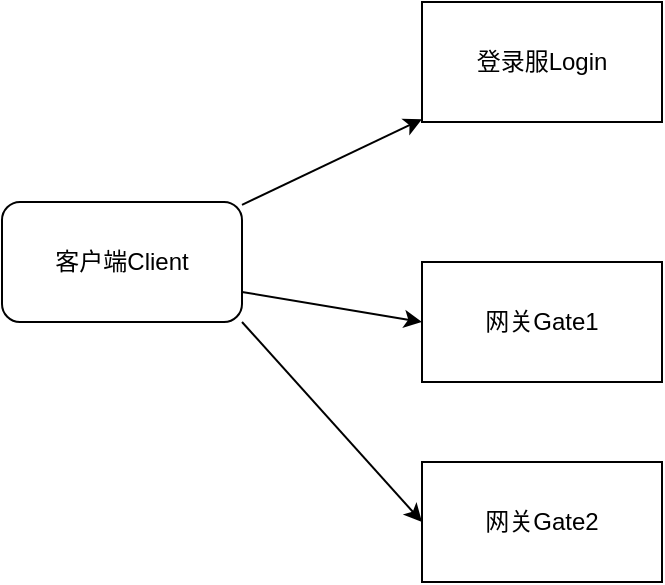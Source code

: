 <mxfile><diagram id="dTpY-xBBppf6MzqgVTHg" name="第 1 页"><mxGraphModel dx="772" dy="575" grid="1" gridSize="10" guides="1" tooltips="1" connect="1" arrows="1" fold="1" page="1" pageScale="1" pageWidth="827" pageHeight="1169" math="0" shadow="0"><root><mxCell id="0"/><mxCell id="1" parent="0"/><mxCell id="3" style="edgeStyle=none;html=1;" parent="1" source="2" target="4" edge="1"><mxGeometry relative="1" as="geometry"><mxPoint x="360" y="190" as="targetPoint"/></mxGeometry></mxCell><mxCell id="10" style="edgeStyle=none;html=1;exitX=1;exitY=0.75;exitDx=0;exitDy=0;entryX=0;entryY=0.5;entryDx=0;entryDy=0;" parent="1" source="2" target="5" edge="1"><mxGeometry relative="1" as="geometry"/></mxCell><mxCell id="11" style="edgeStyle=none;html=1;exitX=1;exitY=1;exitDx=0;exitDy=0;entryX=0;entryY=0.5;entryDx=0;entryDy=0;" parent="1" source="2" target="6" edge="1"><mxGeometry relative="1" as="geometry"/></mxCell><mxCell id="2" value="客户端Client" style="rounded=1;whiteSpace=wrap;html=1;" parent="1" vertex="1"><mxGeometry x="100" y="240" width="120" height="60" as="geometry"/></mxCell><mxCell id="4" value="登录服Login" style="rounded=0;whiteSpace=wrap;html=1;" parent="1" vertex="1"><mxGeometry x="310" y="140" width="120" height="60" as="geometry"/></mxCell><mxCell id="5" value="网关Gate1" style="rounded=0;whiteSpace=wrap;html=1;" parent="1" vertex="1"><mxGeometry x="310" y="270" width="120" height="60" as="geometry"/></mxCell><mxCell id="6" value="网关Gate2" style="rounded=0;whiteSpace=wrap;html=1;" parent="1" vertex="1"><mxGeometry x="310" y="370" width="120" height="60" as="geometry"/></mxCell></root></mxGraphModel></diagram></mxfile>